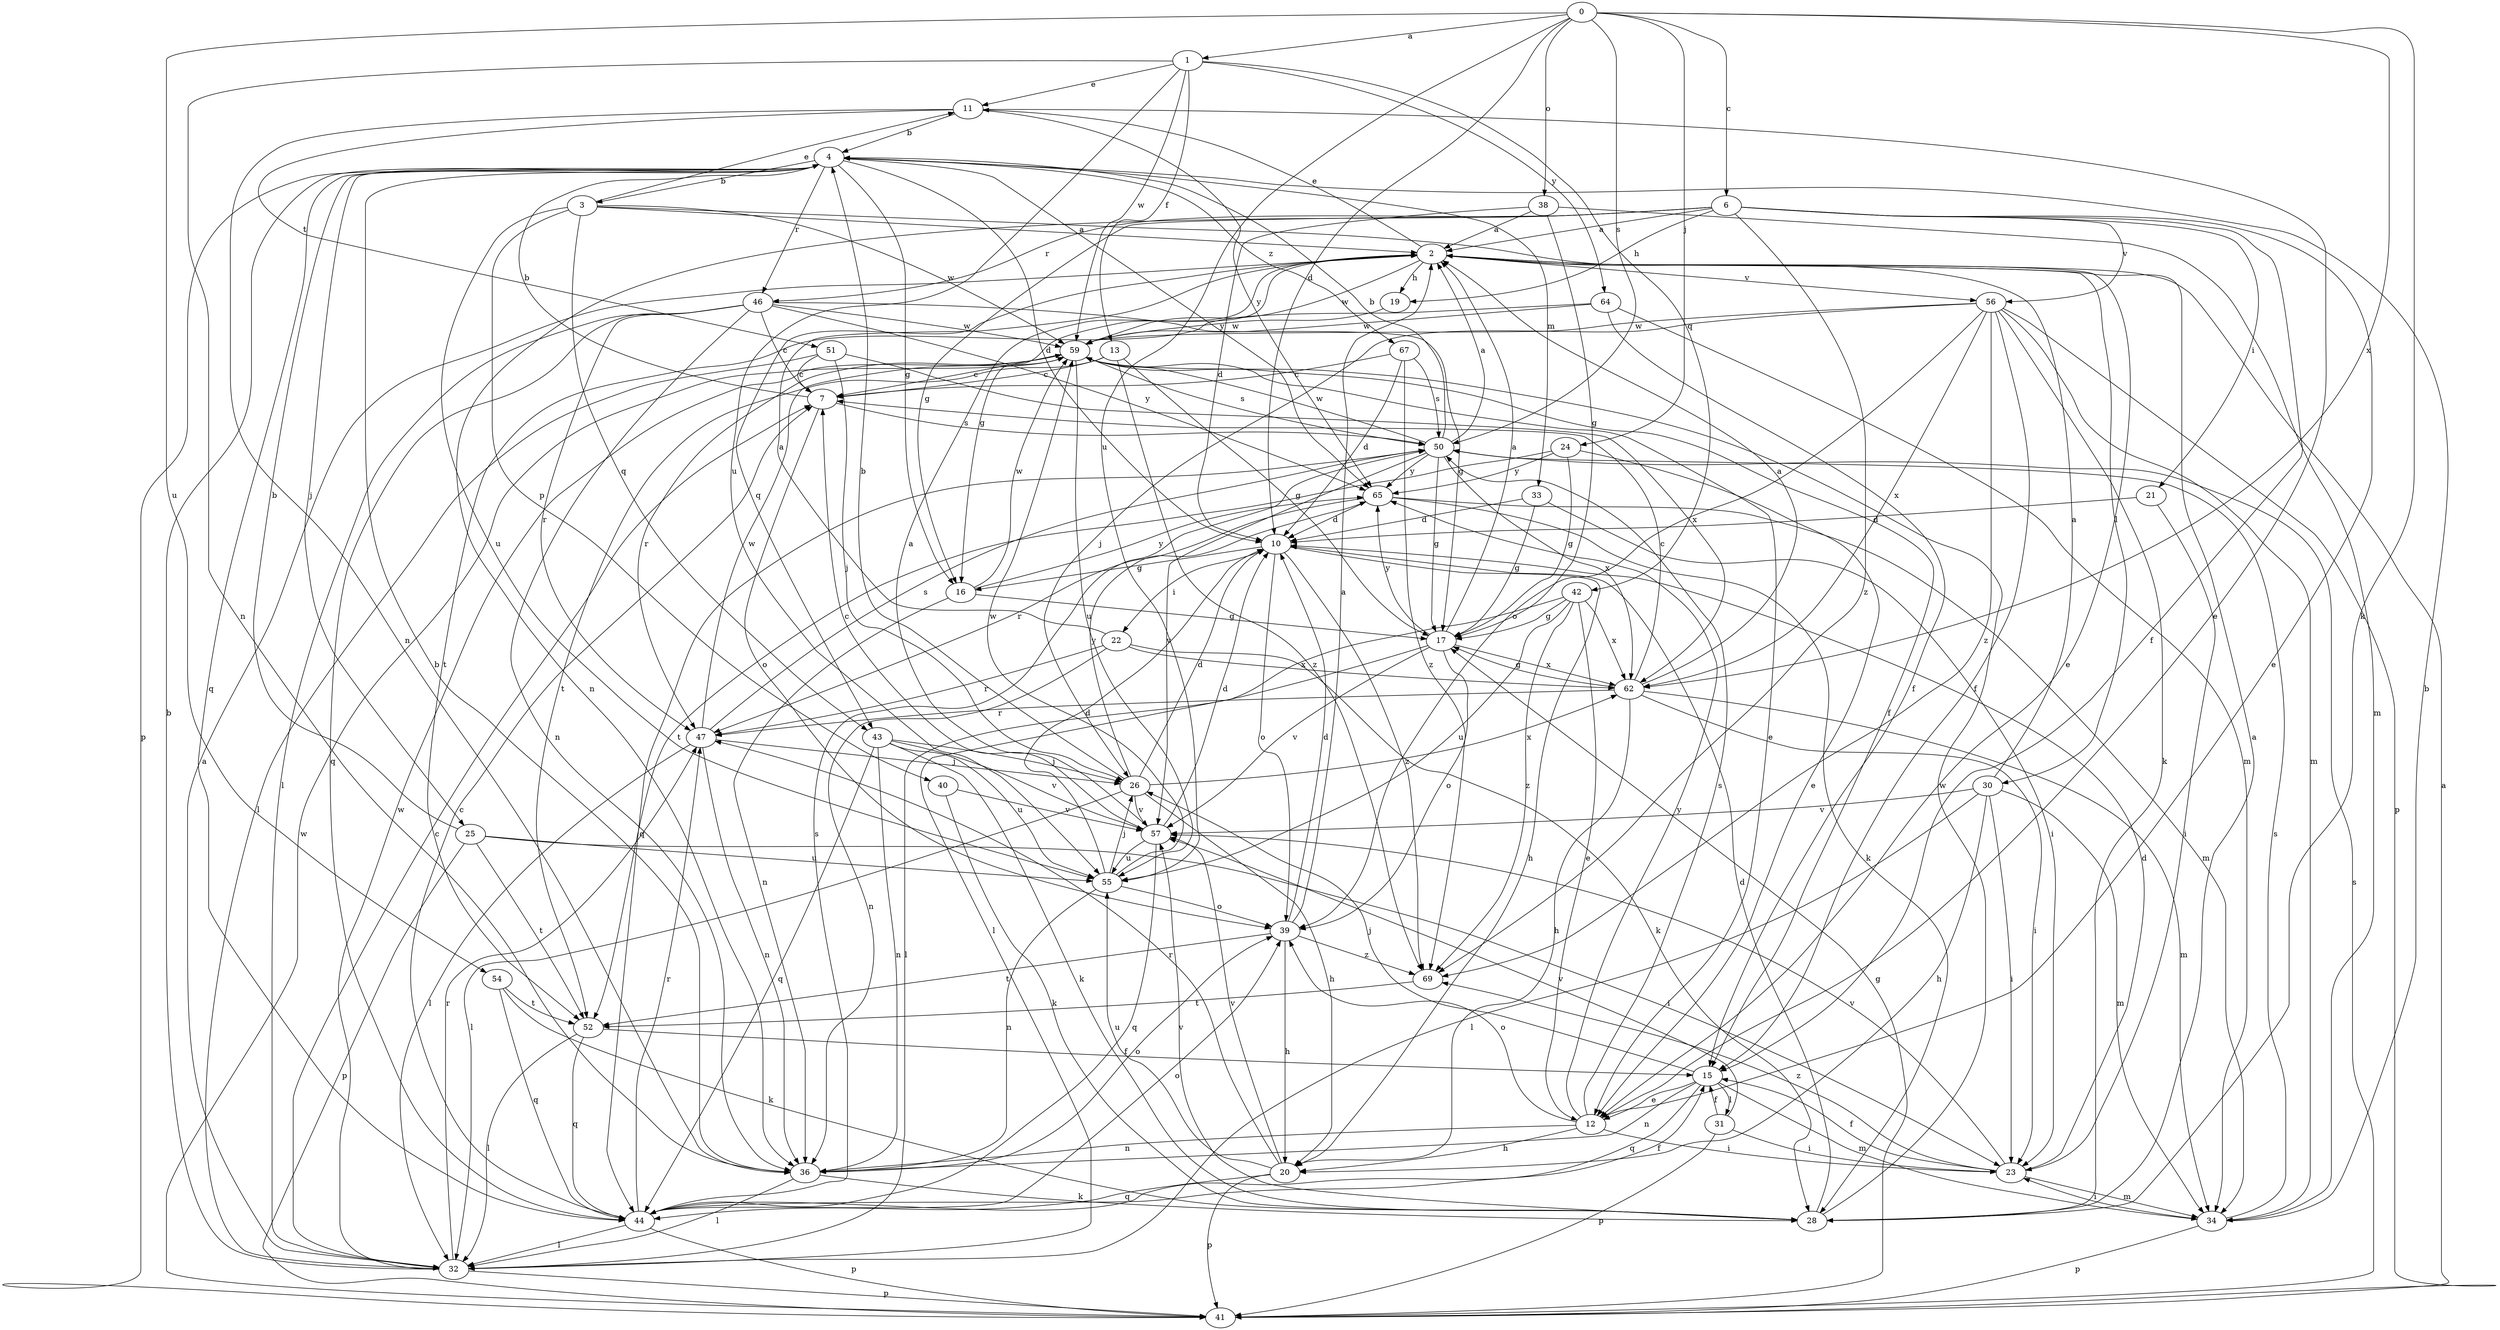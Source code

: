 strict digraph  {
0;
1;
2;
3;
4;
6;
7;
10;
11;
12;
13;
15;
16;
17;
19;
20;
21;
22;
23;
24;
25;
26;
28;
30;
31;
32;
33;
34;
36;
38;
39;
40;
41;
42;
43;
44;
46;
47;
50;
51;
52;
54;
55;
56;
57;
59;
62;
64;
65;
67;
69;
0 -> 1  [label=a];
0 -> 6  [label=c];
0 -> 10  [label=d];
0 -> 24  [label=j];
0 -> 28  [label=k];
0 -> 38  [label=o];
0 -> 50  [label=s];
0 -> 54  [label=u];
0 -> 55  [label=u];
0 -> 62  [label=x];
1 -> 11  [label=e];
1 -> 13  [label=f];
1 -> 36  [label=n];
1 -> 42  [label=q];
1 -> 55  [label=u];
1 -> 59  [label=w];
1 -> 64  [label=y];
2 -> 11  [label=e];
2 -> 16  [label=g];
2 -> 19  [label=h];
2 -> 30  [label=l];
2 -> 43  [label=q];
2 -> 56  [label=v];
2 -> 59  [label=w];
3 -> 2  [label=a];
3 -> 11  [label=e];
3 -> 12  [label=e];
3 -> 40  [label=p];
3 -> 43  [label=q];
3 -> 55  [label=u];
3 -> 59  [label=w];
4 -> 3  [label=b];
4 -> 10  [label=d];
4 -> 16  [label=g];
4 -> 25  [label=j];
4 -> 33  [label=m];
4 -> 41  [label=p];
4 -> 44  [label=q];
4 -> 46  [label=r];
4 -> 65  [label=y];
4 -> 67  [label=z];
6 -> 2  [label=a];
6 -> 12  [label=e];
6 -> 15  [label=f];
6 -> 16  [label=g];
6 -> 19  [label=h];
6 -> 21  [label=i];
6 -> 36  [label=n];
6 -> 46  [label=r];
6 -> 56  [label=v];
6 -> 69  [label=z];
7 -> 4  [label=b];
7 -> 39  [label=o];
7 -> 50  [label=s];
10 -> 16  [label=g];
10 -> 20  [label=h];
10 -> 22  [label=i];
10 -> 39  [label=o];
10 -> 69  [label=z];
11 -> 4  [label=b];
11 -> 12  [label=e];
11 -> 36  [label=n];
11 -> 51  [label=t];
11 -> 65  [label=y];
12 -> 20  [label=h];
12 -> 23  [label=i];
12 -> 36  [label=n];
12 -> 39  [label=o];
12 -> 50  [label=s];
12 -> 65  [label=y];
13 -> 7  [label=c];
13 -> 17  [label=g];
13 -> 52  [label=t];
13 -> 69  [label=z];
15 -> 12  [label=e];
15 -> 26  [label=j];
15 -> 31  [label=l];
15 -> 34  [label=m];
15 -> 36  [label=n];
15 -> 44  [label=q];
16 -> 17  [label=g];
16 -> 36  [label=n];
16 -> 59  [label=w];
16 -> 65  [label=y];
17 -> 2  [label=a];
17 -> 32  [label=l];
17 -> 39  [label=o];
17 -> 57  [label=v];
17 -> 62  [label=x];
17 -> 65  [label=y];
19 -> 59  [label=w];
20 -> 41  [label=p];
20 -> 44  [label=q];
20 -> 47  [label=r];
20 -> 55  [label=u];
20 -> 57  [label=v];
21 -> 10  [label=d];
21 -> 23  [label=i];
22 -> 2  [label=a];
22 -> 28  [label=k];
22 -> 36  [label=n];
22 -> 47  [label=r];
22 -> 62  [label=x];
23 -> 10  [label=d];
23 -> 15  [label=f];
23 -> 34  [label=m];
23 -> 57  [label=v];
23 -> 69  [label=z];
24 -> 12  [label=e];
24 -> 17  [label=g];
24 -> 52  [label=t];
24 -> 65  [label=y];
25 -> 4  [label=b];
25 -> 23  [label=i];
25 -> 41  [label=p];
25 -> 52  [label=t];
25 -> 55  [label=u];
26 -> 4  [label=b];
26 -> 10  [label=d];
26 -> 20  [label=h];
26 -> 32  [label=l];
26 -> 57  [label=v];
26 -> 62  [label=x];
26 -> 65  [label=y];
28 -> 2  [label=a];
28 -> 10  [label=d];
28 -> 57  [label=v];
28 -> 59  [label=w];
30 -> 2  [label=a];
30 -> 20  [label=h];
30 -> 23  [label=i];
30 -> 32  [label=l];
30 -> 34  [label=m];
30 -> 57  [label=v];
31 -> 15  [label=f];
31 -> 23  [label=i];
31 -> 41  [label=p];
31 -> 57  [label=v];
32 -> 2  [label=a];
32 -> 4  [label=b];
32 -> 7  [label=c];
32 -> 41  [label=p];
32 -> 47  [label=r];
32 -> 59  [label=w];
33 -> 10  [label=d];
33 -> 17  [label=g];
33 -> 23  [label=i];
34 -> 4  [label=b];
34 -> 23  [label=i];
34 -> 41  [label=p];
34 -> 50  [label=s];
36 -> 4  [label=b];
36 -> 28  [label=k];
36 -> 32  [label=l];
36 -> 39  [label=o];
38 -> 2  [label=a];
38 -> 10  [label=d];
38 -> 17  [label=g];
38 -> 34  [label=m];
39 -> 2  [label=a];
39 -> 10  [label=d];
39 -> 20  [label=h];
39 -> 52  [label=t];
39 -> 69  [label=z];
40 -> 28  [label=k];
40 -> 57  [label=v];
41 -> 2  [label=a];
41 -> 17  [label=g];
41 -> 50  [label=s];
41 -> 59  [label=w];
42 -> 12  [label=e];
42 -> 17  [label=g];
42 -> 32  [label=l];
42 -> 55  [label=u];
42 -> 62  [label=x];
42 -> 69  [label=z];
43 -> 26  [label=j];
43 -> 28  [label=k];
43 -> 36  [label=n];
43 -> 44  [label=q];
43 -> 55  [label=u];
43 -> 57  [label=v];
44 -> 7  [label=c];
44 -> 15  [label=f];
44 -> 32  [label=l];
44 -> 39  [label=o];
44 -> 41  [label=p];
44 -> 47  [label=r];
44 -> 50  [label=s];
46 -> 7  [label=c];
46 -> 17  [label=g];
46 -> 32  [label=l];
46 -> 36  [label=n];
46 -> 44  [label=q];
46 -> 47  [label=r];
46 -> 59  [label=w];
46 -> 65  [label=y];
47 -> 26  [label=j];
47 -> 32  [label=l];
47 -> 36  [label=n];
47 -> 50  [label=s];
47 -> 59  [label=w];
50 -> 2  [label=a];
50 -> 4  [label=b];
50 -> 17  [label=g];
50 -> 44  [label=q];
50 -> 57  [label=v];
50 -> 59  [label=w];
50 -> 62  [label=x];
50 -> 65  [label=y];
51 -> 7  [label=c];
51 -> 26  [label=j];
51 -> 32  [label=l];
51 -> 62  [label=x];
52 -> 15  [label=f];
52 -> 32  [label=l];
52 -> 44  [label=q];
54 -> 28  [label=k];
54 -> 44  [label=q];
54 -> 52  [label=t];
55 -> 10  [label=d];
55 -> 26  [label=j];
55 -> 36  [label=n];
55 -> 39  [label=o];
55 -> 59  [label=w];
56 -> 15  [label=f];
56 -> 26  [label=j];
56 -> 28  [label=k];
56 -> 34  [label=m];
56 -> 39  [label=o];
56 -> 41  [label=p];
56 -> 59  [label=w];
56 -> 62  [label=x];
56 -> 69  [label=z];
57 -> 2  [label=a];
57 -> 7  [label=c];
57 -> 10  [label=d];
57 -> 44  [label=q];
57 -> 55  [label=u];
59 -> 7  [label=c];
59 -> 12  [label=e];
59 -> 15  [label=f];
59 -> 47  [label=r];
59 -> 50  [label=s];
59 -> 55  [label=u];
62 -> 2  [label=a];
62 -> 7  [label=c];
62 -> 17  [label=g];
62 -> 20  [label=h];
62 -> 23  [label=i];
62 -> 34  [label=m];
62 -> 47  [label=r];
64 -> 15  [label=f];
64 -> 34  [label=m];
64 -> 52  [label=t];
64 -> 59  [label=w];
65 -> 10  [label=d];
65 -> 28  [label=k];
65 -> 34  [label=m];
65 -> 47  [label=r];
67 -> 7  [label=c];
67 -> 10  [label=d];
67 -> 50  [label=s];
67 -> 69  [label=z];
69 -> 52  [label=t];
}
